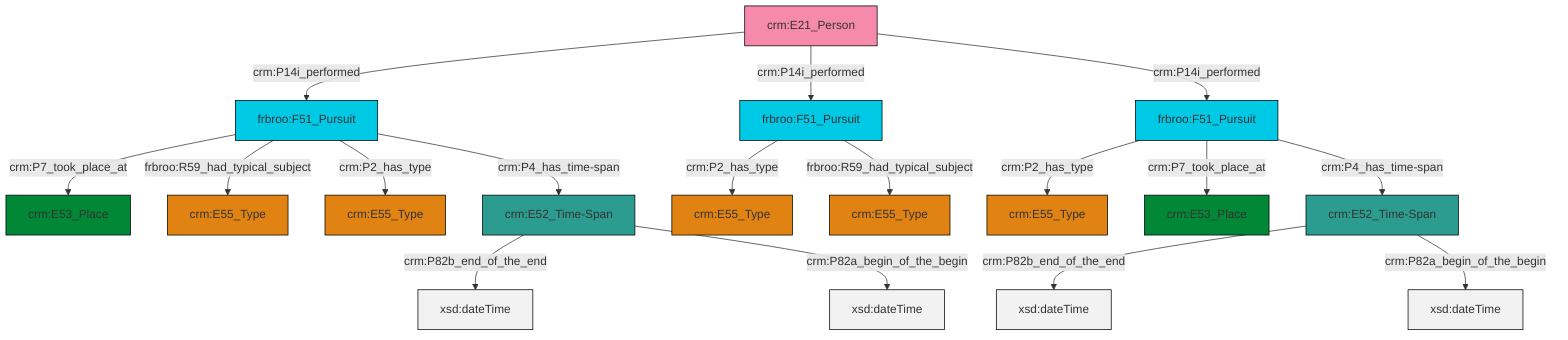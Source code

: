 graph TD
classDef Literal fill:#f2f2f2,stroke:#000000;
classDef CRM_Entity fill:#FFFFFF,stroke:#000000;
classDef Temporal_Entity fill:#00C9E6, stroke:#000000;
classDef Type fill:#E18312, stroke:#000000;
classDef Time-Span fill:#2C9C91, stroke:#000000;
classDef Appellation fill:#FFEB7F, stroke:#000000;
classDef Place fill:#008836, stroke:#000000;
classDef Persistent_Item fill:#B266B2, stroke:#000000;
classDef Conceptual_Object fill:#FFD700, stroke:#000000;
classDef Physical_Thing fill:#D2B48C, stroke:#000000;
classDef Actor fill:#f58aad, stroke:#000000;
classDef PC_Classes fill:#4ce600, stroke:#000000;
classDef Multi fill:#cccccc,stroke:#000000;

0["crm:E21_Person"]:::Actor -->|crm:P14i_performed| 1["frbroo:F51_Pursuit"]:::Temporal_Entity
2["frbroo:F51_Pursuit"]:::Temporal_Entity -->|crm:P2_has_type| 3["crm:E55_Type"]:::Type
2["frbroo:F51_Pursuit"]:::Temporal_Entity -->|frbroo:R59_had_typical_subject| 4["crm:E55_Type"]:::Type
6["crm:E52_Time-Span"]:::Time-Span -->|crm:P82b_end_of_the_end| 7[xsd:dateTime]:::Literal
6["crm:E52_Time-Span"]:::Time-Span -->|crm:P82a_begin_of_the_begin| 8[xsd:dateTime]:::Literal
9["crm:E52_Time-Span"]:::Time-Span -->|crm:P82b_end_of_the_end| 10[xsd:dateTime]:::Literal
0["crm:E21_Person"]:::Actor -->|crm:P14i_performed| 2["frbroo:F51_Pursuit"]:::Temporal_Entity
12["frbroo:F51_Pursuit"]:::Temporal_Entity -->|crm:P2_has_type| 14["crm:E55_Type"]:::Type
12["frbroo:F51_Pursuit"]:::Temporal_Entity -->|crm:P7_took_place_at| 18["crm:E53_Place"]:::Place
1["frbroo:F51_Pursuit"]:::Temporal_Entity -->|crm:P7_took_place_at| 21["crm:E53_Place"]:::Place
1["frbroo:F51_Pursuit"]:::Temporal_Entity -->|frbroo:R59_had_typical_subject| 16["crm:E55_Type"]:::Type
0["crm:E21_Person"]:::Actor -->|crm:P14i_performed| 12["frbroo:F51_Pursuit"]:::Temporal_Entity
1["frbroo:F51_Pursuit"]:::Temporal_Entity -->|crm:P2_has_type| 19["crm:E55_Type"]:::Type
1["frbroo:F51_Pursuit"]:::Temporal_Entity -->|crm:P4_has_time-span| 6["crm:E52_Time-Span"]:::Time-Span
12["frbroo:F51_Pursuit"]:::Temporal_Entity -->|crm:P4_has_time-span| 9["crm:E52_Time-Span"]:::Time-Span
9["crm:E52_Time-Span"]:::Time-Span -->|crm:P82a_begin_of_the_begin| 29[xsd:dateTime]:::Literal